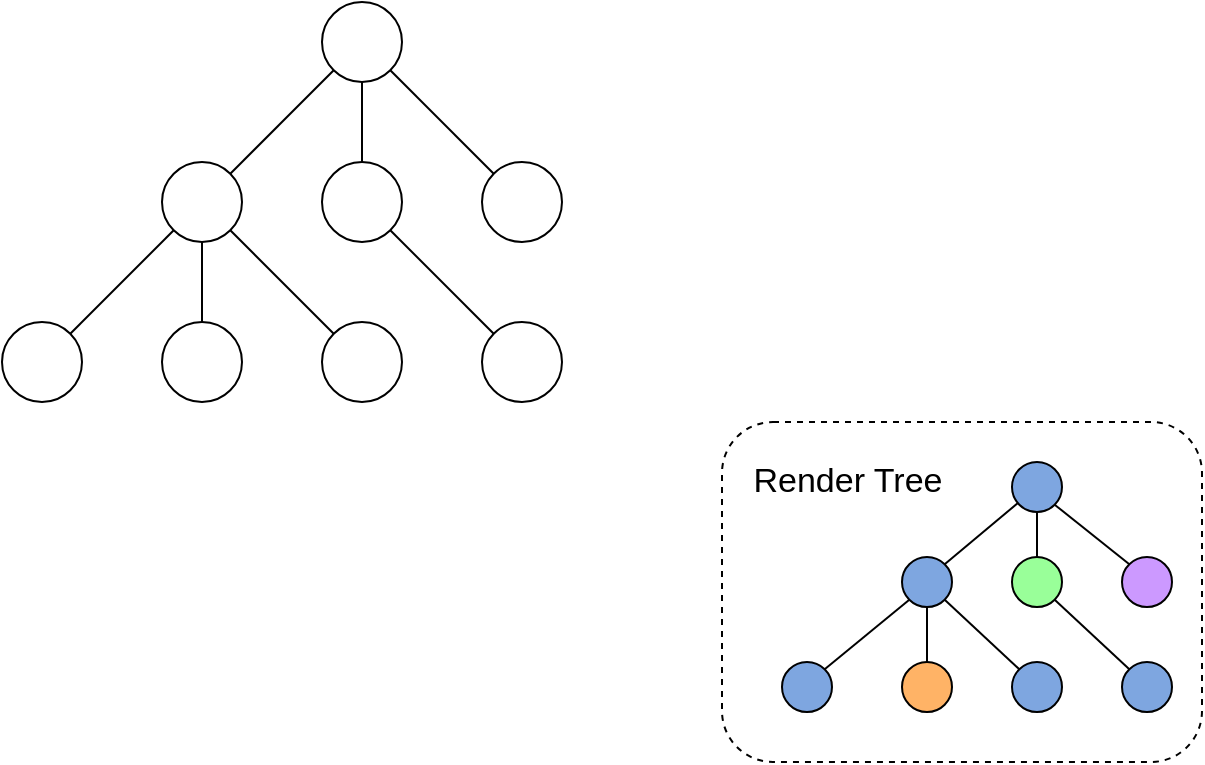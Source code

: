 <mxfile version="20.8.18" type="github" pages="2">
  <diagram name="第 1 页" id="cYTpn5aUSwXa2kTmMULK">
    <mxGraphModel dx="1188" dy="692" grid="1" gridSize="10" guides="1" tooltips="1" connect="1" arrows="1" fold="1" page="1" pageScale="1" pageWidth="827" pageHeight="1169" math="0" shadow="0">
      <root>
        <mxCell id="0" />
        <mxCell id="1" parent="0" />
        <mxCell id="NY8JZ3C-U5HUo9BYB7Ef-1" value="" style="rounded=1;whiteSpace=wrap;html=1;shadow=0;dashed=1;" vertex="1" parent="1">
          <mxGeometry x="430" y="390" width="240" height="170" as="geometry" />
        </mxCell>
        <mxCell id="g4z9N9XSjGAZjHoc07tf-1" value="" style="ellipse;whiteSpace=wrap;html=1;aspect=fixed;" vertex="1" parent="1">
          <mxGeometry x="230" y="180" width="40" height="40" as="geometry" />
        </mxCell>
        <mxCell id="g4z9N9XSjGAZjHoc07tf-2" value="" style="ellipse;whiteSpace=wrap;html=1;aspect=fixed;" vertex="1" parent="1">
          <mxGeometry x="150" y="260" width="40" height="40" as="geometry" />
        </mxCell>
        <mxCell id="g4z9N9XSjGAZjHoc07tf-4" value="" style="endArrow=none;html=1;rounded=0;exitX=1;exitY=0;exitDx=0;exitDy=0;" edge="1" parent="1" source="g4z9N9XSjGAZjHoc07tf-2" target="g4z9N9XSjGAZjHoc07tf-1">
          <mxGeometry width="50" height="50" relative="1" as="geometry">
            <mxPoint x="190" y="230" as="sourcePoint" />
            <mxPoint x="240" y="180" as="targetPoint" />
          </mxGeometry>
        </mxCell>
        <mxCell id="g4z9N9XSjGAZjHoc07tf-5" value="" style="ellipse;whiteSpace=wrap;html=1;aspect=fixed;" vertex="1" parent="1">
          <mxGeometry x="230" y="260" width="40" height="40" as="geometry" />
        </mxCell>
        <mxCell id="g4z9N9XSjGAZjHoc07tf-6" value="" style="ellipse;whiteSpace=wrap;html=1;aspect=fixed;" vertex="1" parent="1">
          <mxGeometry x="310" y="260" width="40" height="40" as="geometry" />
        </mxCell>
        <mxCell id="g4z9N9XSjGAZjHoc07tf-7" value="" style="endArrow=none;html=1;rounded=0;entryX=0.5;entryY=1;entryDx=0;entryDy=0;" edge="1" parent="1" source="g4z9N9XSjGAZjHoc07tf-5" target="g4z9N9XSjGAZjHoc07tf-1">
          <mxGeometry width="50" height="50" relative="1" as="geometry">
            <mxPoint x="300" y="230" as="sourcePoint" />
            <mxPoint x="300" y="340" as="targetPoint" />
          </mxGeometry>
        </mxCell>
        <mxCell id="g4z9N9XSjGAZjHoc07tf-8" value="" style="endArrow=none;html=1;rounded=0;exitX=1;exitY=1;exitDx=0;exitDy=0;entryX=0;entryY=0;entryDx=0;entryDy=0;" edge="1" parent="1" source="g4z9N9XSjGAZjHoc07tf-1" target="g4z9N9XSjGAZjHoc07tf-6">
          <mxGeometry width="50" height="50" relative="1" as="geometry">
            <mxPoint x="290" y="250" as="sourcePoint" />
            <mxPoint x="310" y="260" as="targetPoint" />
          </mxGeometry>
        </mxCell>
        <mxCell id="g4z9N9XSjGAZjHoc07tf-9" value="" style="ellipse;whiteSpace=wrap;html=1;aspect=fixed;" vertex="1" parent="1">
          <mxGeometry x="70" y="340" width="40" height="40" as="geometry" />
        </mxCell>
        <mxCell id="g4z9N9XSjGAZjHoc07tf-10" value="" style="ellipse;whiteSpace=wrap;html=1;aspect=fixed;" vertex="1" parent="1">
          <mxGeometry x="150" y="340" width="40" height="40" as="geometry" />
        </mxCell>
        <mxCell id="g4z9N9XSjGAZjHoc07tf-11" value="" style="ellipse;whiteSpace=wrap;html=1;aspect=fixed;" vertex="1" parent="1">
          <mxGeometry x="230" y="340" width="40" height="40" as="geometry" />
        </mxCell>
        <mxCell id="g4z9N9XSjGAZjHoc07tf-12" value="" style="ellipse;whiteSpace=wrap;html=1;aspect=fixed;" vertex="1" parent="1">
          <mxGeometry x="310" y="340" width="40" height="40" as="geometry" />
        </mxCell>
        <mxCell id="g4z9N9XSjGAZjHoc07tf-13" value="" style="endArrow=none;html=1;rounded=0;exitX=1;exitY=0;exitDx=0;exitDy=0;entryX=0;entryY=1;entryDx=0;entryDy=0;" edge="1" parent="1" source="g4z9N9XSjGAZjHoc07tf-9" target="g4z9N9XSjGAZjHoc07tf-2">
          <mxGeometry width="50" height="50" relative="1" as="geometry">
            <mxPoint x="80" y="322" as="sourcePoint" />
            <mxPoint x="132" y="270" as="targetPoint" />
          </mxGeometry>
        </mxCell>
        <mxCell id="g4z9N9XSjGAZjHoc07tf-14" value="" style="endArrow=none;html=1;rounded=0;entryX=0.5;entryY=1;entryDx=0;entryDy=0;exitX=0.5;exitY=0;exitDx=0;exitDy=0;" edge="1" parent="1" source="g4z9N9XSjGAZjHoc07tf-10" target="g4z9N9XSjGAZjHoc07tf-2">
          <mxGeometry width="50" height="50" relative="1" as="geometry">
            <mxPoint x="260" y="270" as="sourcePoint" />
            <mxPoint x="260" y="230" as="targetPoint" />
          </mxGeometry>
        </mxCell>
        <mxCell id="g4z9N9XSjGAZjHoc07tf-15" value="" style="endArrow=none;html=1;rounded=0;exitX=1;exitY=1;exitDx=0;exitDy=0;entryX=0;entryY=0;entryDx=0;entryDy=0;" edge="1" parent="1" source="g4z9N9XSjGAZjHoc07tf-2" target="g4z9N9XSjGAZjHoc07tf-11">
          <mxGeometry width="50" height="50" relative="1" as="geometry">
            <mxPoint x="274" y="224" as="sourcePoint" />
            <mxPoint x="326" y="276" as="targetPoint" />
          </mxGeometry>
        </mxCell>
        <mxCell id="g4z9N9XSjGAZjHoc07tf-16" value="" style="endArrow=none;html=1;rounded=0;entryX=1;entryY=1;entryDx=0;entryDy=0;exitX=0;exitY=0;exitDx=0;exitDy=0;" edge="1" parent="1" source="g4z9N9XSjGAZjHoc07tf-12" target="g4z9N9XSjGAZjHoc07tf-5">
          <mxGeometry width="50" height="50" relative="1" as="geometry">
            <mxPoint x="390" y="360" as="sourcePoint" />
            <mxPoint x="440" y="310" as="targetPoint" />
          </mxGeometry>
        </mxCell>
        <mxCell id="g4z9N9XSjGAZjHoc07tf-18" value="" style="ellipse;whiteSpace=wrap;html=1;aspect=fixed;fillColor=#7EA6E0;" vertex="1" parent="1">
          <mxGeometry x="575" y="410" width="25" height="25" as="geometry" />
        </mxCell>
        <mxCell id="g4z9N9XSjGAZjHoc07tf-19" value="" style="ellipse;whiteSpace=wrap;html=1;aspect=fixed;fillColor=#7EA6E0;" vertex="1" parent="1">
          <mxGeometry x="520" y="457.5" width="25" height="25" as="geometry" />
        </mxCell>
        <mxCell id="g4z9N9XSjGAZjHoc07tf-20" value="" style="endArrow=none;html=1;rounded=0;exitX=1;exitY=0;exitDx=0;exitDy=0;" edge="1" parent="1" source="g4z9N9XSjGAZjHoc07tf-19" target="g4z9N9XSjGAZjHoc07tf-18">
          <mxGeometry width="50" height="50" relative="1" as="geometry">
            <mxPoint x="560" y="445" as="sourcePoint" />
            <mxPoint x="610" y="395" as="targetPoint" />
          </mxGeometry>
        </mxCell>
        <mxCell id="g4z9N9XSjGAZjHoc07tf-21" value="" style="ellipse;whiteSpace=wrap;html=1;aspect=fixed;fillColor=#99FF99;" vertex="1" parent="1">
          <mxGeometry x="575" y="457.5" width="25" height="25" as="geometry" />
        </mxCell>
        <mxCell id="g4z9N9XSjGAZjHoc07tf-22" value="" style="ellipse;whiteSpace=wrap;html=1;aspect=fixed;fillColor=#CC99FF;" vertex="1" parent="1">
          <mxGeometry x="630" y="457.5" width="25" height="25" as="geometry" />
        </mxCell>
        <mxCell id="g4z9N9XSjGAZjHoc07tf-23" value="" style="endArrow=none;html=1;rounded=0;entryX=0.5;entryY=1;entryDx=0;entryDy=0;" edge="1" parent="1" source="g4z9N9XSjGAZjHoc07tf-21" target="g4z9N9XSjGAZjHoc07tf-18">
          <mxGeometry width="50" height="50" relative="1" as="geometry">
            <mxPoint x="670" y="445" as="sourcePoint" />
            <mxPoint x="670" y="555" as="targetPoint" />
          </mxGeometry>
        </mxCell>
        <mxCell id="g4z9N9XSjGAZjHoc07tf-24" value="" style="endArrow=none;html=1;rounded=0;exitX=1;exitY=1;exitDx=0;exitDy=0;entryX=0;entryY=0;entryDx=0;entryDy=0;" edge="1" parent="1" source="g4z9N9XSjGAZjHoc07tf-18" target="g4z9N9XSjGAZjHoc07tf-22">
          <mxGeometry width="50" height="50" relative="1" as="geometry">
            <mxPoint x="660" y="465" as="sourcePoint" />
            <mxPoint x="680" y="475" as="targetPoint" />
          </mxGeometry>
        </mxCell>
        <mxCell id="g4z9N9XSjGAZjHoc07tf-25" value="" style="ellipse;whiteSpace=wrap;html=1;aspect=fixed;fillColor=#7EA6E0;" vertex="1" parent="1">
          <mxGeometry x="460" y="510" width="25" height="25" as="geometry" />
        </mxCell>
        <mxCell id="g4z9N9XSjGAZjHoc07tf-26" value="" style="ellipse;whiteSpace=wrap;html=1;aspect=fixed;fillColor=#FFB366;" vertex="1" parent="1">
          <mxGeometry x="520" y="510" width="25" height="25" as="geometry" />
        </mxCell>
        <mxCell id="g4z9N9XSjGAZjHoc07tf-27" value="" style="ellipse;whiteSpace=wrap;html=1;aspect=fixed;fillColor=#7EA6E0;" vertex="1" parent="1">
          <mxGeometry x="575" y="510" width="25" height="25" as="geometry" />
        </mxCell>
        <mxCell id="g4z9N9XSjGAZjHoc07tf-28" value="" style="ellipse;whiteSpace=wrap;html=1;aspect=fixed;fillColor=#7EA6E0;" vertex="1" parent="1">
          <mxGeometry x="630" y="510" width="25" height="25" as="geometry" />
        </mxCell>
        <mxCell id="g4z9N9XSjGAZjHoc07tf-29" value="" style="endArrow=none;html=1;rounded=0;exitX=1;exitY=0;exitDx=0;exitDy=0;entryX=0;entryY=1;entryDx=0;entryDy=0;" edge="1" parent="1" source="g4z9N9XSjGAZjHoc07tf-25" target="g4z9N9XSjGAZjHoc07tf-19">
          <mxGeometry width="50" height="50" relative="1" as="geometry">
            <mxPoint x="450" y="537" as="sourcePoint" />
            <mxPoint x="502" y="485" as="targetPoint" />
          </mxGeometry>
        </mxCell>
        <mxCell id="g4z9N9XSjGAZjHoc07tf-30" value="" style="endArrow=none;html=1;rounded=0;entryX=0.5;entryY=1;entryDx=0;entryDy=0;exitX=0.5;exitY=0;exitDx=0;exitDy=0;" edge="1" parent="1" source="g4z9N9XSjGAZjHoc07tf-26" target="g4z9N9XSjGAZjHoc07tf-19">
          <mxGeometry width="50" height="50" relative="1" as="geometry">
            <mxPoint x="630" y="485" as="sourcePoint" />
            <mxPoint x="630" y="445" as="targetPoint" />
          </mxGeometry>
        </mxCell>
        <mxCell id="g4z9N9XSjGAZjHoc07tf-31" value="" style="endArrow=none;html=1;rounded=0;exitX=1;exitY=1;exitDx=0;exitDy=0;entryX=0;entryY=0;entryDx=0;entryDy=0;" edge="1" parent="1" source="g4z9N9XSjGAZjHoc07tf-19" target="g4z9N9XSjGAZjHoc07tf-27">
          <mxGeometry width="50" height="50" relative="1" as="geometry">
            <mxPoint x="644" y="439" as="sourcePoint" />
            <mxPoint x="696" y="491" as="targetPoint" />
          </mxGeometry>
        </mxCell>
        <mxCell id="g4z9N9XSjGAZjHoc07tf-32" value="" style="endArrow=none;html=1;rounded=0;entryX=1;entryY=1;entryDx=0;entryDy=0;exitX=0;exitY=0;exitDx=0;exitDy=0;" edge="1" parent="1" source="g4z9N9XSjGAZjHoc07tf-28" target="g4z9N9XSjGAZjHoc07tf-21">
          <mxGeometry width="50" height="50" relative="1" as="geometry">
            <mxPoint x="760" y="575" as="sourcePoint" />
            <mxPoint x="810" y="525" as="targetPoint" />
          </mxGeometry>
        </mxCell>
        <mxCell id="NY8JZ3C-U5HUo9BYB7Ef-2" value="Render Tree" style="text;html=1;strokeColor=none;fillColor=none;align=center;verticalAlign=middle;whiteSpace=wrap;rounded=0;fontSize=17;" vertex="1" parent="1">
          <mxGeometry x="440" y="405" width="106" height="30" as="geometry" />
        </mxCell>
      </root>
    </mxGraphModel>
  </diagram>
  <diagram id="zvuPknx_NZuE98oMCojz" name="第 2 页">
    <mxGraphModel dx="1242" dy="726" grid="1" gridSize="10" guides="1" tooltips="1" connect="1" arrows="1" fold="1" page="1" pageScale="1" pageWidth="827" pageHeight="1169" math="0" shadow="0">
      <root>
        <mxCell id="0" />
        <mxCell id="1" parent="0" />
      </root>
    </mxGraphModel>
  </diagram>
</mxfile>
